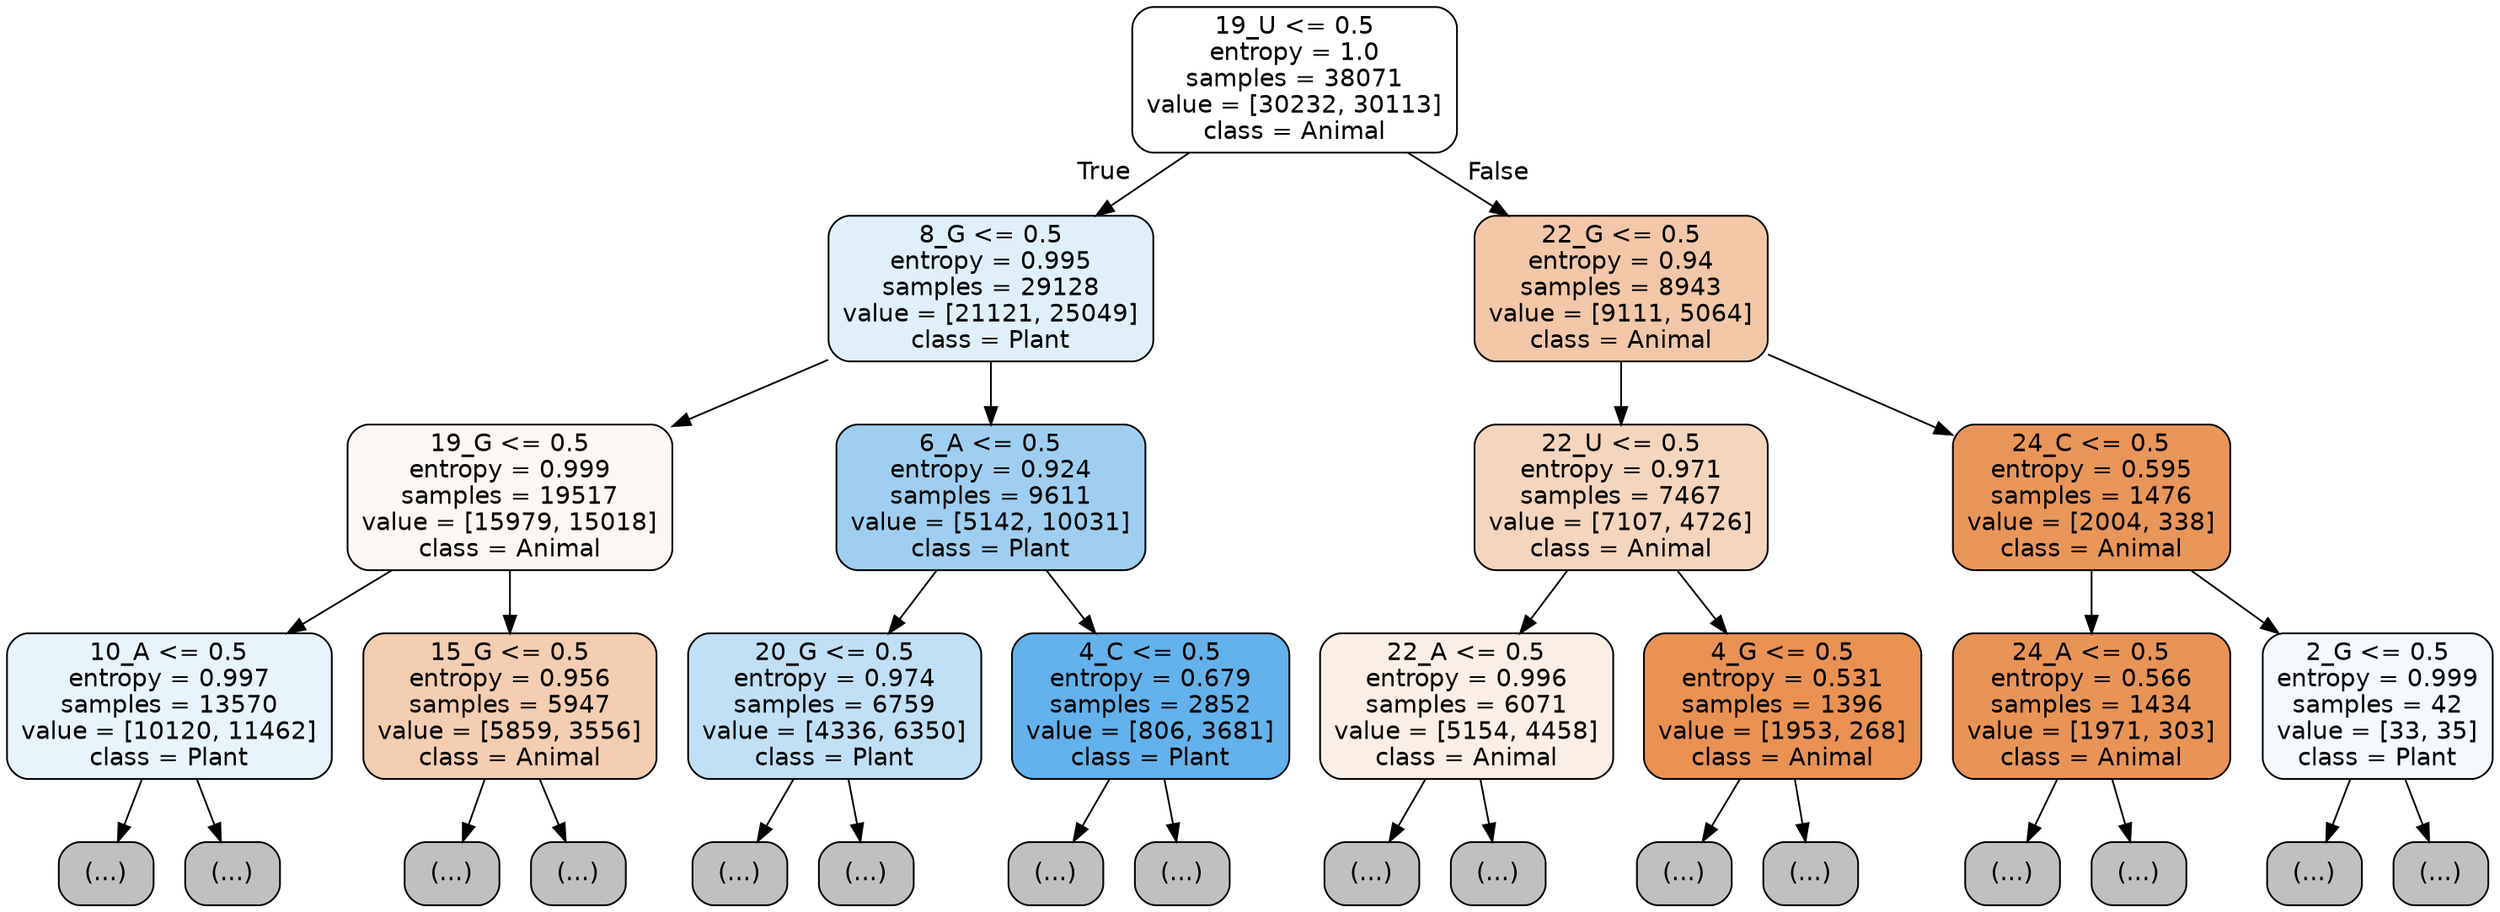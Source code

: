 digraph Tree {
node [shape=box, style="filled, rounded", color="black", fontname="helvetica"] ;
edge [fontname="helvetica"] ;
0 [label="19_U <= 0.5\nentropy = 1.0\nsamples = 38071\nvalue = [30232, 30113]\nclass = Animal", fillcolor="#fffffe"] ;
1 [label="8_G <= 0.5\nentropy = 0.995\nsamples = 29128\nvalue = [21121, 25049]\nclass = Plant", fillcolor="#e0f0fb"] ;
0 -> 1 [labeldistance=2.5, labelangle=45, headlabel="True"] ;
2 [label="19_G <= 0.5\nentropy = 0.999\nsamples = 19517\nvalue = [15979, 15018]\nclass = Animal", fillcolor="#fdf7f3"] ;
1 -> 2 ;
3 [label="10_A <= 0.5\nentropy = 0.997\nsamples = 13570\nvalue = [10120, 11462]\nclass = Plant", fillcolor="#e8f4fc"] ;
2 -> 3 ;
4 [label="(...)", fillcolor="#C0C0C0"] ;
3 -> 4 ;
4669 [label="(...)", fillcolor="#C0C0C0"] ;
3 -> 4669 ;
6084 [label="15_G <= 0.5\nentropy = 0.956\nsamples = 5947\nvalue = [5859, 3556]\nclass = Animal", fillcolor="#f5cdb1"] ;
2 -> 6084 ;
6085 [label="(...)", fillcolor="#C0C0C0"] ;
6084 -> 6085 ;
8470 [label="(...)", fillcolor="#C0C0C0"] ;
6084 -> 8470 ;
9319 [label="6_A <= 0.5\nentropy = 0.924\nsamples = 9611\nvalue = [5142, 10031]\nclass = Plant", fillcolor="#9ecff2"] ;
1 -> 9319 ;
9320 [label="20_G <= 0.5\nentropy = 0.974\nsamples = 6759\nvalue = [4336, 6350]\nclass = Plant", fillcolor="#c0e0f7"] ;
9319 -> 9320 ;
9321 [label="(...)", fillcolor="#C0C0C0"] ;
9320 -> 9321 ;
11192 [label="(...)", fillcolor="#C0C0C0"] ;
9320 -> 11192 ;
11823 [label="4_C <= 0.5\nentropy = 0.679\nsamples = 2852\nvalue = [806, 3681]\nclass = Plant", fillcolor="#64b2eb"] ;
9319 -> 11823 ;
11824 [label="(...)", fillcolor="#C0C0C0"] ;
11823 -> 11824 ;
12401 [label="(...)", fillcolor="#C0C0C0"] ;
11823 -> 12401 ;
12586 [label="22_G <= 0.5\nentropy = 0.94\nsamples = 8943\nvalue = [9111, 5064]\nclass = Animal", fillcolor="#f3c7a7"] ;
0 -> 12586 [labeldistance=2.5, labelangle=-45, headlabel="False"] ;
12587 [label="22_U <= 0.5\nentropy = 0.971\nsamples = 7467\nvalue = [7107, 4726]\nclass = Animal", fillcolor="#f6d5bd"] ;
12586 -> 12587 ;
12588 [label="22_A <= 0.5\nentropy = 0.996\nsamples = 6071\nvalue = [5154, 4458]\nclass = Animal", fillcolor="#fbeee4"] ;
12587 -> 12588 ;
12589 [label="(...)", fillcolor="#C0C0C0"] ;
12588 -> 12589 ;
15364 [label="(...)", fillcolor="#C0C0C0"] ;
12588 -> 15364 ;
15847 [label="4_G <= 0.5\nentropy = 0.531\nsamples = 1396\nvalue = [1953, 268]\nclass = Animal", fillcolor="#e99254"] ;
12587 -> 15847 ;
15848 [label="(...)", fillcolor="#C0C0C0"] ;
15847 -> 15848 ;
16179 [label="(...)", fillcolor="#C0C0C0"] ;
15847 -> 16179 ;
16306 [label="24_C <= 0.5\nentropy = 0.595\nsamples = 1476\nvalue = [2004, 338]\nclass = Animal", fillcolor="#e9965a"] ;
12586 -> 16306 ;
16307 [label="24_A <= 0.5\nentropy = 0.566\nsamples = 1434\nvalue = [1971, 303]\nclass = Animal", fillcolor="#e99457"] ;
16306 -> 16307 ;
16308 [label="(...)", fillcolor="#C0C0C0"] ;
16307 -> 16308 ;
16687 [label="(...)", fillcolor="#C0C0C0"] ;
16307 -> 16687 ;
16718 [label="2_G <= 0.5\nentropy = 0.999\nsamples = 42\nvalue = [33, 35]\nclass = Plant", fillcolor="#f4f9fe"] ;
16306 -> 16718 ;
16719 [label="(...)", fillcolor="#C0C0C0"] ;
16718 -> 16719 ;
16732 [label="(...)", fillcolor="#C0C0C0"] ;
16718 -> 16732 ;
}